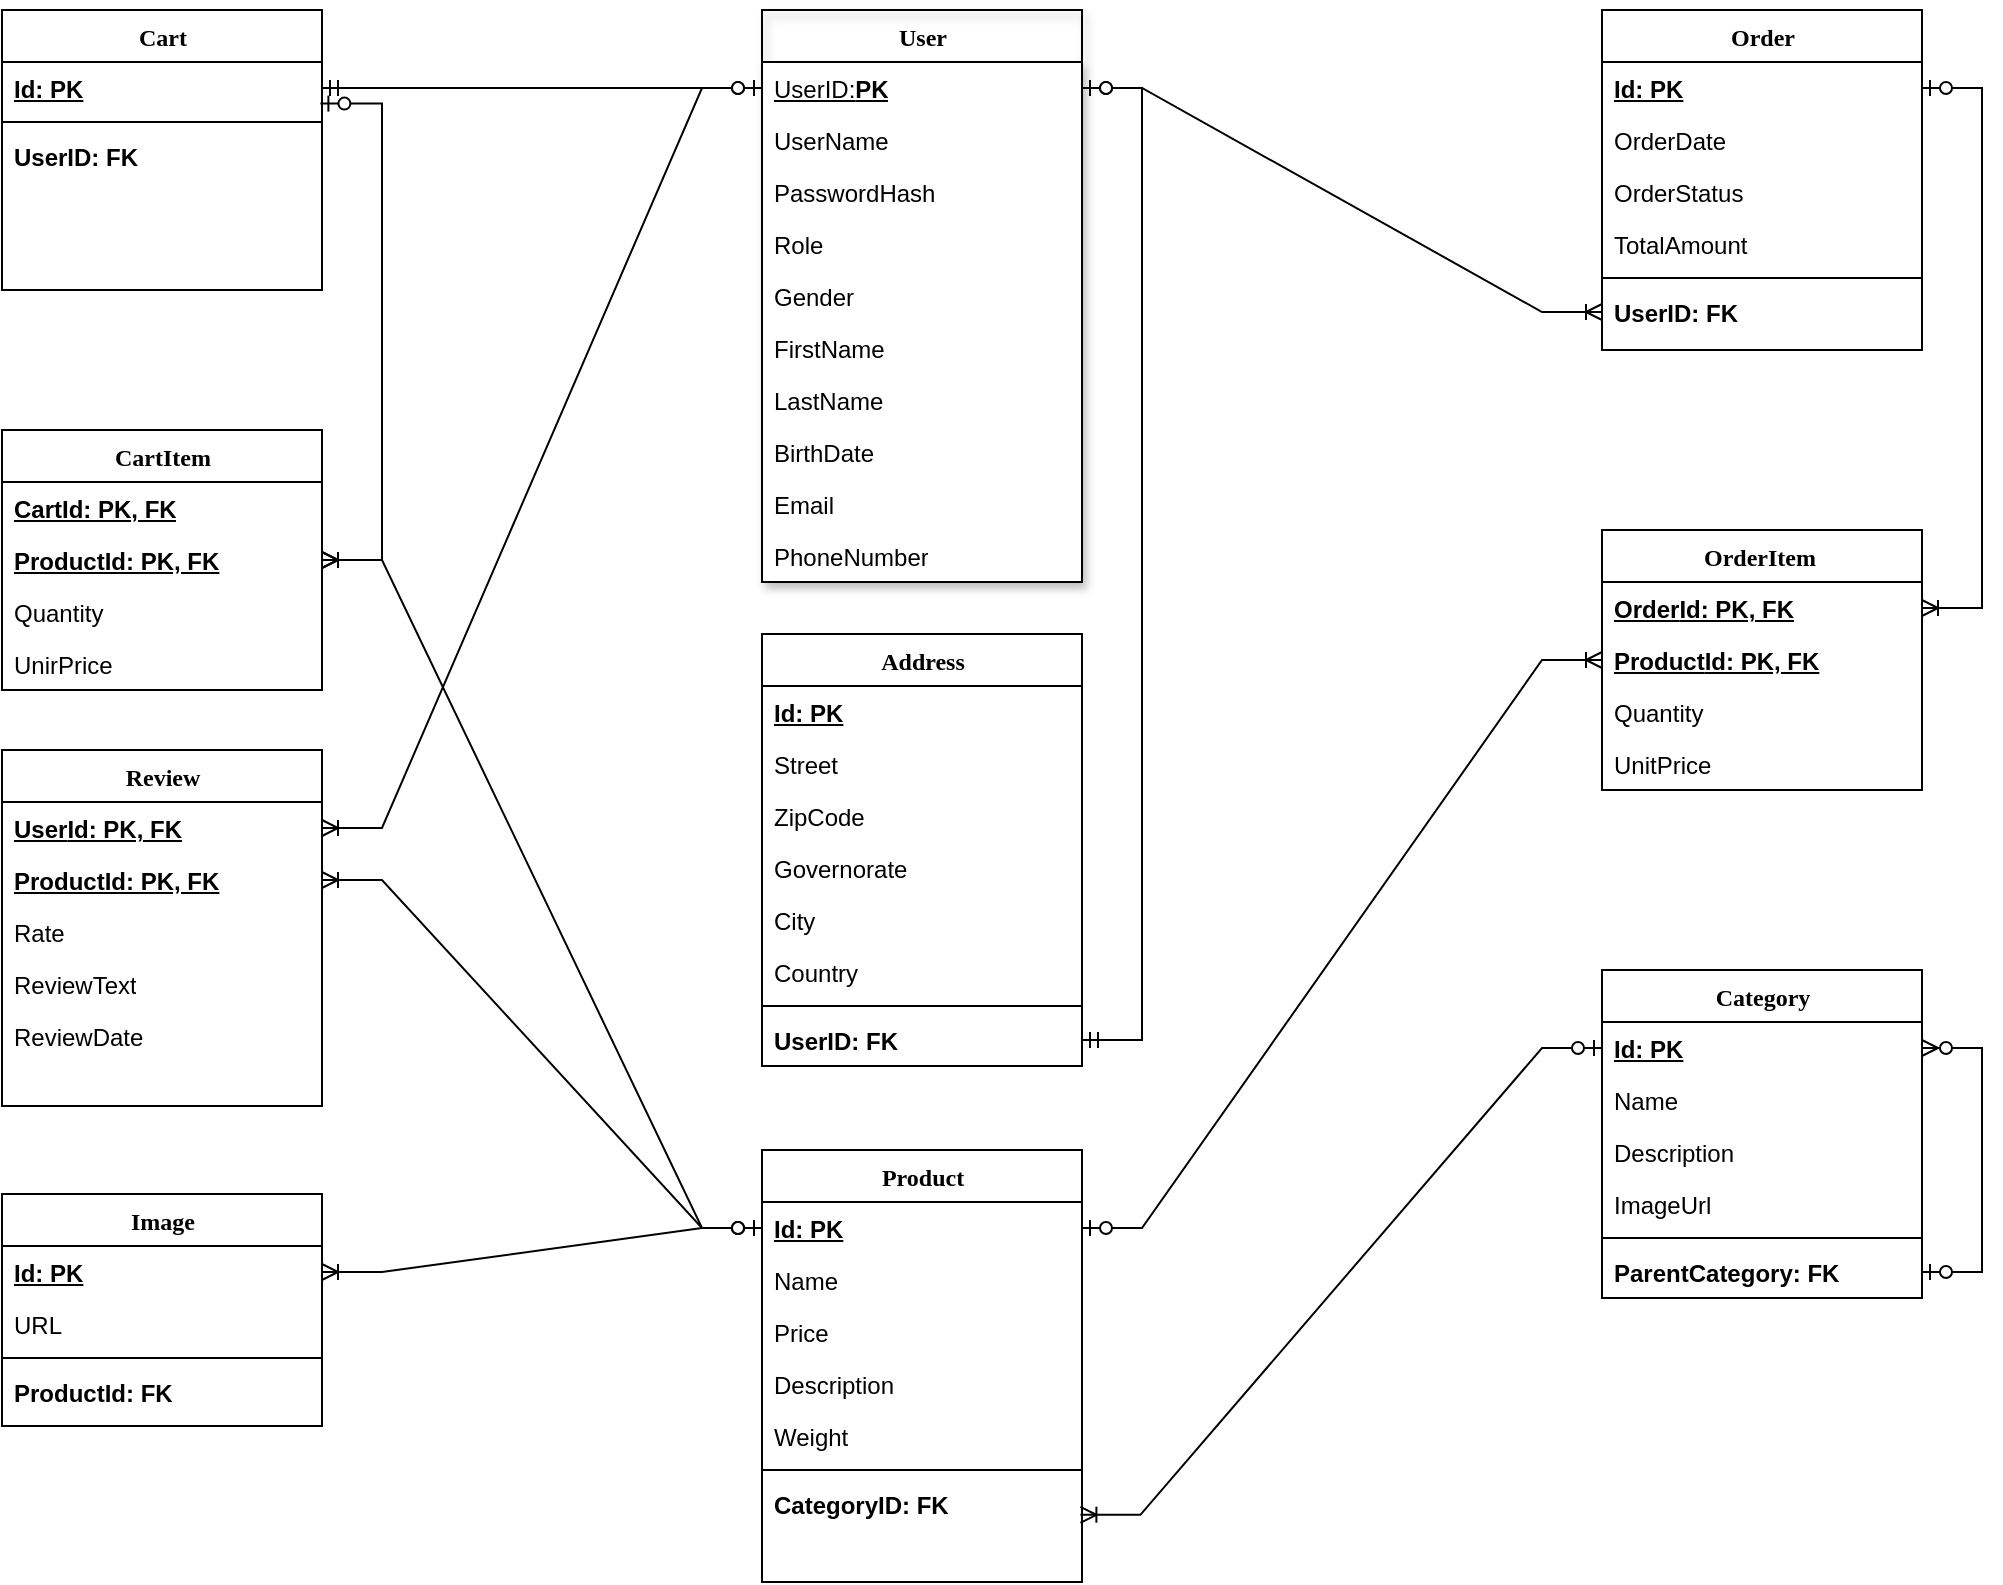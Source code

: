 <mxfile version="26.1.1">
  <diagram name="Page-1" id="9f46799a-70d6-7492-0946-bef42562c5a5">
    <mxGraphModel dx="1120" dy="1382" grid="1" gridSize="10" guides="1" tooltips="1" connect="1" arrows="1" fold="1" page="1" pageScale="1" pageWidth="1100" pageHeight="850" background="none" math="0" shadow="0">
      <root>
        <mxCell id="0" />
        <mxCell id="1" parent="0" />
        <mxCell id="78961159f06e98e8-17" value="Product " style="swimlane;html=1;fontStyle=1;align=center;verticalAlign=top;childLayout=stackLayout;horizontal=1;startSize=26;horizontalStack=0;resizeParent=1;resizeLast=0;collapsible=1;marginBottom=0;swimlaneFillColor=#ffffff;rounded=0;shadow=0;comic=0;labelBackgroundColor=none;strokeWidth=1;fillColor=none;fontFamily=Verdana;fontSize=12" parent="1" vertex="1">
          <mxGeometry x="460" y="310" width="160" height="216" as="geometry" />
        </mxCell>
        <mxCell id="78961159f06e98e8-21" value="&lt;u&gt;&lt;b&gt;Id: PK&lt;/b&gt;&lt;/u&gt;" style="text;html=1;strokeColor=none;fillColor=none;align=left;verticalAlign=top;spacingLeft=4;spacingRight=4;whiteSpace=wrap;overflow=hidden;rotatable=0;points=[[0,0.5],[1,0.5]];portConstraint=eastwest;" parent="78961159f06e98e8-17" vertex="1">
          <mxGeometry y="26" width="160" height="26" as="geometry" />
        </mxCell>
        <mxCell id="78961159f06e98e8-23" value="Name" style="text;html=1;strokeColor=none;fillColor=none;align=left;verticalAlign=top;spacingLeft=4;spacingRight=4;whiteSpace=wrap;overflow=hidden;rotatable=0;points=[[0,0.5],[1,0.5]];portConstraint=eastwest;" parent="78961159f06e98e8-17" vertex="1">
          <mxGeometry y="52" width="160" height="26" as="geometry" />
        </mxCell>
        <mxCell id="78961159f06e98e8-25" value="Price" style="text;html=1;strokeColor=none;fillColor=none;align=left;verticalAlign=top;spacingLeft=4;spacingRight=4;whiteSpace=wrap;overflow=hidden;rotatable=0;points=[[0,0.5],[1,0.5]];portConstraint=eastwest;" parent="78961159f06e98e8-17" vertex="1">
          <mxGeometry y="78" width="160" height="26" as="geometry" />
        </mxCell>
        <mxCell id="78961159f06e98e8-26" value="Description&amp;nbsp;&lt;span style=&quot;white-space: pre;&quot;&gt;&#x9;&lt;/span&gt;" style="text;html=1;strokeColor=none;fillColor=none;align=left;verticalAlign=top;spacingLeft=4;spacingRight=4;whiteSpace=wrap;overflow=hidden;rotatable=0;points=[[0,0.5],[1,0.5]];portConstraint=eastwest;" parent="78961159f06e98e8-17" vertex="1">
          <mxGeometry y="104" width="160" height="26" as="geometry" />
        </mxCell>
        <mxCell id="78961159f06e98e8-24" value="Weight" style="text;html=1;strokeColor=none;fillColor=none;align=left;verticalAlign=top;spacingLeft=4;spacingRight=4;whiteSpace=wrap;overflow=hidden;rotatable=0;points=[[0,0.5],[1,0.5]];portConstraint=eastwest;" parent="78961159f06e98e8-17" vertex="1">
          <mxGeometry y="130" width="160" height="26" as="geometry" />
        </mxCell>
        <mxCell id="78961159f06e98e8-19" value="" style="line;html=1;strokeWidth=1;fillColor=none;align=left;verticalAlign=middle;spacingTop=-1;spacingLeft=3;spacingRight=3;rotatable=0;labelPosition=right;points=[];portConstraint=eastwest;" parent="78961159f06e98e8-17" vertex="1">
          <mxGeometry y="156" width="160" height="8" as="geometry" />
        </mxCell>
        <mxCell id="78961159f06e98e8-27" value="&lt;b&gt;CategoryID: FK&lt;/b&gt;" style="text;html=1;strokeColor=none;fillColor=none;align=left;verticalAlign=top;spacingLeft=4;spacingRight=4;whiteSpace=wrap;overflow=hidden;rotatable=0;points=[[0,0.5],[1,0.5]];portConstraint=eastwest;" parent="78961159f06e98e8-17" vertex="1">
          <mxGeometry y="164" width="160" height="26" as="geometry" />
        </mxCell>
        <mxCell id="78961159f06e98e8-30" value="User" style="swimlane;html=1;fontStyle=1;align=center;verticalAlign=top;childLayout=stackLayout;horizontal=1;startSize=26;horizontalStack=0;resizeParent=1;resizeLast=0;collapsible=1;marginBottom=0;swimlaneFillColor=#ffffff;rounded=0;shadow=1;comic=0;labelBackgroundColor=none;strokeWidth=1;fillColor=none;fontFamily=Verdana;fontSize=12;" parent="1" vertex="1">
          <mxGeometry x="460" y="-260" width="160" height="286" as="geometry" />
        </mxCell>
        <mxCell id="78961159f06e98e8-31" value="&lt;u&gt;UserID:&lt;b&gt;PK&lt;/b&gt;&lt;/u&gt;" style="text;html=1;strokeColor=none;fillColor=none;align=left;verticalAlign=top;spacingLeft=4;spacingRight=4;whiteSpace=wrap;overflow=hidden;rotatable=0;points=[[0,0.5],[1,0.5]];portConstraint=eastwest;" parent="78961159f06e98e8-30" vertex="1">
          <mxGeometry y="26" width="160" height="26" as="geometry" />
        </mxCell>
        <mxCell id="78961159f06e98e8-32" value="UserName" style="text;html=1;strokeColor=none;fillColor=none;align=left;verticalAlign=top;spacingLeft=4;spacingRight=4;whiteSpace=wrap;overflow=hidden;rotatable=0;points=[[0,0.5],[1,0.5]];portConstraint=eastwest;" parent="78961159f06e98e8-30" vertex="1">
          <mxGeometry y="52" width="160" height="26" as="geometry" />
        </mxCell>
        <mxCell id="78961159f06e98e8-33" value="PasswordHash" style="text;html=1;strokeColor=none;fillColor=none;align=left;verticalAlign=top;spacingLeft=4;spacingRight=4;whiteSpace=wrap;overflow=hidden;rotatable=0;points=[[0,0.5],[1,0.5]];portConstraint=eastwest;" parent="78961159f06e98e8-30" vertex="1">
          <mxGeometry y="78" width="160" height="26" as="geometry" />
        </mxCell>
        <mxCell id="78961159f06e98e8-34" value="Role" style="text;html=1;strokeColor=none;fillColor=none;align=left;verticalAlign=top;spacingLeft=4;spacingRight=4;whiteSpace=wrap;overflow=hidden;rotatable=0;points=[[0,0.5],[1,0.5]];portConstraint=eastwest;" parent="78961159f06e98e8-30" vertex="1">
          <mxGeometry y="104" width="160" height="26" as="geometry" />
        </mxCell>
        <mxCell id="78961159f06e98e8-36" value="Gender" style="text;html=1;strokeColor=none;fillColor=none;align=left;verticalAlign=top;spacingLeft=4;spacingRight=4;whiteSpace=wrap;overflow=hidden;rotatable=0;points=[[0,0.5],[1,0.5]];portConstraint=eastwest;" parent="78961159f06e98e8-30" vertex="1">
          <mxGeometry y="130" width="160" height="26" as="geometry" />
        </mxCell>
        <mxCell id="78961159f06e98e8-37" value="FirstName" style="text;html=1;strokeColor=none;fillColor=none;align=left;verticalAlign=top;spacingLeft=4;spacingRight=4;whiteSpace=wrap;overflow=hidden;rotatable=0;points=[[0,0.5],[1,0.5]];portConstraint=eastwest;" parent="78961159f06e98e8-30" vertex="1">
          <mxGeometry y="156" width="160" height="26" as="geometry" />
        </mxCell>
        <mxCell id="78961159f06e98e8-39" value="LastName" style="text;html=1;strokeColor=none;fillColor=none;align=left;verticalAlign=top;spacingLeft=4;spacingRight=4;whiteSpace=wrap;overflow=hidden;rotatable=0;points=[[0,0.5],[1,0.5]];portConstraint=eastwest;" parent="78961159f06e98e8-30" vertex="1">
          <mxGeometry y="182" width="160" height="26" as="geometry" />
        </mxCell>
        <mxCell id="78961159f06e98e8-40" value="BirthDate" style="text;html=1;strokeColor=none;fillColor=none;align=left;verticalAlign=top;spacingLeft=4;spacingRight=4;whiteSpace=wrap;overflow=hidden;rotatable=0;points=[[0,0.5],[1,0.5]];portConstraint=eastwest;" parent="78961159f06e98e8-30" vertex="1">
          <mxGeometry y="208" width="160" height="26" as="geometry" />
        </mxCell>
        <mxCell id="SUh7LVjrC2NaDjoCSoDe-33" value="Email" style="text;html=1;strokeColor=none;fillColor=none;align=left;verticalAlign=top;spacingLeft=4;spacingRight=4;whiteSpace=wrap;overflow=hidden;rotatable=0;points=[[0,0.5],[1,0.5]];portConstraint=eastwest;" parent="78961159f06e98e8-30" vertex="1">
          <mxGeometry y="234" width="160" height="26" as="geometry" />
        </mxCell>
        <mxCell id="78961159f06e98e8-42" value="&lt;div&gt;PhoneNumber&lt;/div&gt;" style="text;html=1;strokeColor=none;fillColor=none;align=left;verticalAlign=top;spacingLeft=4;spacingRight=4;whiteSpace=wrap;overflow=hidden;rotatable=0;points=[[0,0.5],[1,0.5]];portConstraint=eastwest;" parent="78961159f06e98e8-30" vertex="1">
          <mxGeometry y="260" width="160" height="26" as="geometry" />
        </mxCell>
        <mxCell id="78961159f06e98e8-43" value="Order" style="swimlane;html=1;fontStyle=1;align=center;verticalAlign=top;childLayout=stackLayout;horizontal=1;startSize=26;horizontalStack=0;resizeParent=1;resizeLast=0;collapsible=1;marginBottom=0;swimlaneFillColor=#ffffff;rounded=0;shadow=0;comic=0;labelBackgroundColor=none;strokeWidth=1;fillColor=none;fontFamily=Verdana;fontSize=12" parent="1" vertex="1">
          <mxGeometry x="880" y="-260" width="160" height="170" as="geometry" />
        </mxCell>
        <mxCell id="78961159f06e98e8-44" value="&lt;u&gt;&lt;b&gt;Id: PK&lt;/b&gt;&lt;/u&gt;" style="text;html=1;strokeColor=none;fillColor=none;align=left;verticalAlign=top;spacingLeft=4;spacingRight=4;whiteSpace=wrap;overflow=hidden;rotatable=0;points=[[0,0.5],[1,0.5]];portConstraint=eastwest;" parent="78961159f06e98e8-43" vertex="1">
          <mxGeometry y="26" width="160" height="26" as="geometry" />
        </mxCell>
        <mxCell id="78961159f06e98e8-45" value="OrderDate" style="text;html=1;strokeColor=none;fillColor=none;align=left;verticalAlign=top;spacingLeft=4;spacingRight=4;whiteSpace=wrap;overflow=hidden;rotatable=0;points=[[0,0.5],[1,0.5]];portConstraint=eastwest;" parent="78961159f06e98e8-43" vertex="1">
          <mxGeometry y="52" width="160" height="26" as="geometry" />
        </mxCell>
        <mxCell id="78961159f06e98e8-49" value="OrderStatus" style="text;html=1;strokeColor=none;fillColor=none;align=left;verticalAlign=top;spacingLeft=4;spacingRight=4;whiteSpace=wrap;overflow=hidden;rotatable=0;points=[[0,0.5],[1,0.5]];portConstraint=eastwest;" parent="78961159f06e98e8-43" vertex="1">
          <mxGeometry y="78" width="160" height="26" as="geometry" />
        </mxCell>
        <mxCell id="78961159f06e98e8-50" value="TotalAmount" style="text;html=1;strokeColor=none;fillColor=none;align=left;verticalAlign=top;spacingLeft=4;spacingRight=4;whiteSpace=wrap;overflow=hidden;rotatable=0;points=[[0,0.5],[1,0.5]];portConstraint=eastwest;" parent="78961159f06e98e8-43" vertex="1">
          <mxGeometry y="104" width="160" height="26" as="geometry" />
        </mxCell>
        <mxCell id="78961159f06e98e8-51" value="" style="line;html=1;strokeWidth=1;fillColor=none;align=left;verticalAlign=middle;spacingTop=-1;spacingLeft=3;spacingRight=3;rotatable=0;labelPosition=right;points=[];portConstraint=eastwest;" parent="78961159f06e98e8-43" vertex="1">
          <mxGeometry y="130" width="160" height="8" as="geometry" />
        </mxCell>
        <mxCell id="78961159f06e98e8-52" value="&lt;b&gt;UserID: FK&lt;/b&gt;" style="text;html=1;strokeColor=none;fillColor=none;align=left;verticalAlign=top;spacingLeft=4;spacingRight=4;whiteSpace=wrap;overflow=hidden;rotatable=0;points=[[0,0.5],[1,0.5]];portConstraint=eastwest;" parent="78961159f06e98e8-43" vertex="1">
          <mxGeometry y="138" width="160" height="26" as="geometry" />
        </mxCell>
        <mxCell id="78961159f06e98e8-82" value="OrderItem&amp;nbsp;" style="swimlane;html=1;fontStyle=1;align=center;verticalAlign=top;childLayout=stackLayout;horizontal=1;startSize=26;horizontalStack=0;resizeParent=1;resizeLast=0;collapsible=1;marginBottom=0;swimlaneFillColor=#ffffff;rounded=0;shadow=0;comic=0;labelBackgroundColor=none;strokeWidth=1;fillColor=none;fontFamily=Verdana;fontSize=12" parent="1" vertex="1">
          <mxGeometry x="880" width="160" height="130" as="geometry" />
        </mxCell>
        <mxCell id="SUh7LVjrC2NaDjoCSoDe-24" value="&lt;b&gt;&lt;u&gt;Order&lt;/u&gt;&lt;/b&gt;&lt;b style=&quot;background-color: transparent; color: light-dark(rgb(0, 0, 0), rgb(255, 255, 255));&quot;&gt;&lt;u&gt;Id: PK, FK&lt;/u&gt;&lt;/b&gt;" style="text;html=1;strokeColor=none;fillColor=none;align=left;verticalAlign=top;spacingLeft=4;spacingRight=4;whiteSpace=wrap;overflow=hidden;rotatable=0;points=[[0,0.5],[1,0.5]];portConstraint=eastwest;" parent="78961159f06e98e8-82" vertex="1">
          <mxGeometry y="26" width="160" height="26" as="geometry" />
        </mxCell>
        <mxCell id="SUh7LVjrC2NaDjoCSoDe-25" value="&lt;b&gt;&lt;u&gt;Product&lt;/u&gt;&lt;/b&gt;&lt;b style=&quot;background-color: transparent; color: light-dark(rgb(0, 0, 0), rgb(255, 255, 255));&quot;&gt;&lt;u&gt;Id: PK, FK&lt;/u&gt;&lt;/b&gt;" style="text;html=1;strokeColor=none;fillColor=none;align=left;verticalAlign=top;spacingLeft=4;spacingRight=4;whiteSpace=wrap;overflow=hidden;rotatable=0;points=[[0,0.5],[1,0.5]];portConstraint=eastwest;" parent="78961159f06e98e8-82" vertex="1">
          <mxGeometry y="52" width="160" height="26" as="geometry" />
        </mxCell>
        <mxCell id="SUh7LVjrC2NaDjoCSoDe-26" value="Quantity" style="text;html=1;strokeColor=none;fillColor=none;align=left;verticalAlign=top;spacingLeft=4;spacingRight=4;whiteSpace=wrap;overflow=hidden;rotatable=0;points=[[0,0.5],[1,0.5]];portConstraint=eastwest;" parent="78961159f06e98e8-82" vertex="1">
          <mxGeometry y="78" width="160" height="26" as="geometry" />
        </mxCell>
        <mxCell id="78961159f06e98e8-85" value="UnitPrice" style="text;html=1;strokeColor=none;fillColor=none;align=left;verticalAlign=top;spacingLeft=4;spacingRight=4;whiteSpace=wrap;overflow=hidden;rotatable=0;points=[[0,0.5],[1,0.5]];portConstraint=eastwest;" parent="78961159f06e98e8-82" vertex="1">
          <mxGeometry y="104" width="160" height="26" as="geometry" />
        </mxCell>
        <mxCell id="78961159f06e98e8-95" value="Category " style="swimlane;html=1;fontStyle=1;align=center;verticalAlign=top;childLayout=stackLayout;horizontal=1;startSize=26;horizontalStack=0;resizeParent=1;resizeLast=0;collapsible=1;marginBottom=0;swimlaneFillColor=#ffffff;rounded=0;shadow=0;comic=0;labelBackgroundColor=none;strokeWidth=1;fillColor=none;fontFamily=Verdana;fontSize=12" parent="1" vertex="1">
          <mxGeometry x="880" y="220" width="160" height="164" as="geometry" />
        </mxCell>
        <mxCell id="78961159f06e98e8-96" value="&lt;b&gt;&lt;u&gt;Id: PK&lt;/u&gt;&lt;/b&gt;" style="text;html=1;strokeColor=none;fillColor=none;align=left;verticalAlign=top;spacingLeft=4;spacingRight=4;whiteSpace=wrap;overflow=hidden;rotatable=0;points=[[0,0.5],[1,0.5]];portConstraint=eastwest;" parent="78961159f06e98e8-95" vertex="1">
          <mxGeometry y="26" width="160" height="26" as="geometry" />
        </mxCell>
        <mxCell id="78961159f06e98e8-97" value="Name" style="text;html=1;strokeColor=none;fillColor=none;align=left;verticalAlign=top;spacingLeft=4;spacingRight=4;whiteSpace=wrap;overflow=hidden;rotatable=0;points=[[0,0.5],[1,0.5]];portConstraint=eastwest;" parent="78961159f06e98e8-95" vertex="1">
          <mxGeometry y="52" width="160" height="26" as="geometry" />
        </mxCell>
        <mxCell id="78961159f06e98e8-102" value="Description" style="text;html=1;strokeColor=none;fillColor=none;align=left;verticalAlign=top;spacingLeft=4;spacingRight=4;whiteSpace=wrap;overflow=hidden;rotatable=0;points=[[0,0.5],[1,0.5]];portConstraint=eastwest;" parent="78961159f06e98e8-95" vertex="1">
          <mxGeometry y="78" width="160" height="26" as="geometry" />
        </mxCell>
        <mxCell id="0GrzaZNlcetozOdafaef-1" value="ImageUrl" style="text;html=1;strokeColor=none;fillColor=none;align=left;verticalAlign=top;spacingLeft=4;spacingRight=4;whiteSpace=wrap;overflow=hidden;rotatable=0;points=[[0,0.5],[1,0.5]];portConstraint=eastwest;" vertex="1" parent="78961159f06e98e8-95">
          <mxGeometry y="104" width="160" height="26" as="geometry" />
        </mxCell>
        <mxCell id="78961159f06e98e8-103" value="" style="line;html=1;strokeWidth=1;fillColor=none;align=left;verticalAlign=middle;spacingTop=-1;spacingLeft=3;spacingRight=3;rotatable=0;labelPosition=right;points=[];portConstraint=eastwest;" parent="78961159f06e98e8-95" vertex="1">
          <mxGeometry y="130" width="160" height="8" as="geometry" />
        </mxCell>
        <mxCell id="78961159f06e98e8-104" value="&lt;b&gt;ParentCategory: FK&lt;/b&gt;" style="text;html=1;strokeColor=none;fillColor=none;align=left;verticalAlign=top;spacingLeft=4;spacingRight=4;whiteSpace=wrap;overflow=hidden;rotatable=0;points=[[0,0.5],[1,0.5]];portConstraint=eastwest;" parent="78961159f06e98e8-95" vertex="1">
          <mxGeometry y="138" width="160" height="26" as="geometry" />
        </mxCell>
        <mxCell id="jT9vipb4cR68LhdPQQRQ-5" value="" style="edgeStyle=entityRelationEdgeStyle;fontSize=12;html=1;endArrow=ERzeroToMany;startArrow=ERzeroToOne;rounded=0;exitX=1;exitY=0.5;exitDx=0;exitDy=0;" parent="78961159f06e98e8-95" source="78961159f06e98e8-104" target="78961159f06e98e8-96" edge="1">
          <mxGeometry width="100" height="100" relative="1" as="geometry">
            <mxPoint x="-240" y="18" as="sourcePoint" />
            <mxPoint x="180" y="-32" as="targetPoint" />
          </mxGeometry>
        </mxCell>
        <mxCell id="X3uE-LrM48MCn2eNPJ3g-1" value="Cart  " style="swimlane;html=1;fontStyle=1;align=center;verticalAlign=top;childLayout=stackLayout;horizontal=1;startSize=26;horizontalStack=0;resizeParent=1;resizeLast=0;collapsible=1;marginBottom=0;swimlaneFillColor=#ffffff;rounded=0;shadow=0;comic=0;labelBackgroundColor=none;strokeWidth=1;fillColor=none;fontFamily=Verdana;fontSize=12" parent="1" vertex="1">
          <mxGeometry x="80" y="-260" width="160" height="140" as="geometry" />
        </mxCell>
        <mxCell id="X3uE-LrM48MCn2eNPJ3g-2" value="&lt;b&gt;&lt;u&gt;Id: PK&lt;/u&gt;&lt;/b&gt;" style="text;html=1;strokeColor=none;fillColor=none;align=left;verticalAlign=top;spacingLeft=4;spacingRight=4;whiteSpace=wrap;overflow=hidden;rotatable=0;points=[[0,0.5],[1,0.5]];portConstraint=eastwest;" parent="X3uE-LrM48MCn2eNPJ3g-1" vertex="1">
          <mxGeometry y="26" width="160" height="26" as="geometry" />
        </mxCell>
        <mxCell id="SUh7LVjrC2NaDjoCSoDe-18" value="" style="line;html=1;strokeWidth=1;fillColor=none;align=left;verticalAlign=middle;spacingTop=-1;spacingLeft=3;spacingRight=3;rotatable=0;labelPosition=right;points=[];portConstraint=eastwest;" parent="X3uE-LrM48MCn2eNPJ3g-1" vertex="1">
          <mxGeometry y="52" width="160" height="8" as="geometry" />
        </mxCell>
        <mxCell id="SUh7LVjrC2NaDjoCSoDe-20" value="&lt;b&gt;UserID: FK&lt;/b&gt;" style="text;html=1;strokeColor=none;fillColor=none;align=left;verticalAlign=top;spacingLeft=4;spacingRight=4;whiteSpace=wrap;overflow=hidden;rotatable=0;points=[[0,0.5],[1,0.5]];portConstraint=eastwest;" parent="X3uE-LrM48MCn2eNPJ3g-1" vertex="1">
          <mxGeometry y="60" width="160" height="26" as="geometry" />
        </mxCell>
        <mxCell id="X3uE-LrM48MCn2eNPJ3g-8" value="Review  " style="swimlane;html=1;fontStyle=1;align=center;verticalAlign=top;childLayout=stackLayout;horizontal=1;startSize=26;horizontalStack=0;resizeParent=1;resizeLast=0;collapsible=1;marginBottom=0;swimlaneFillColor=#ffffff;rounded=0;shadow=0;comic=0;labelBackgroundColor=none;strokeWidth=1;fillColor=none;fontFamily=Verdana;fontSize=12;noLabel=0;fixDash=0;metaEdit=0;spacing=2;" parent="1" vertex="1">
          <mxGeometry x="80" y="110" width="160" height="178" as="geometry" />
        </mxCell>
        <mxCell id="SUh7LVjrC2NaDjoCSoDe-30" value="&lt;b&gt;&lt;u&gt;User&lt;/u&gt;&lt;/b&gt;&lt;b style=&quot;background-color: transparent; color: light-dark(rgb(0, 0, 0), rgb(255, 255, 255));&quot;&gt;&lt;u&gt;Id: PK, FK&lt;/u&gt;&lt;/b&gt;" style="text;html=1;strokeColor=none;fillColor=none;align=left;verticalAlign=top;spacingLeft=4;spacingRight=4;whiteSpace=wrap;overflow=hidden;rotatable=0;points=[[0,0.5],[1,0.5]];portConstraint=eastwest;" parent="X3uE-LrM48MCn2eNPJ3g-8" vertex="1">
          <mxGeometry y="26" width="160" height="26" as="geometry" />
        </mxCell>
        <mxCell id="SUh7LVjrC2NaDjoCSoDe-31" value="&lt;b style=&quot;background-color: transparent; color: light-dark(rgb(0, 0, 0), rgb(255, 255, 255));&quot;&gt;&lt;u&gt;ProductId: PK, FK&lt;/u&gt;&lt;/b&gt;" style="text;html=1;strokeColor=none;fillColor=none;align=left;verticalAlign=top;spacingLeft=4;spacingRight=4;whiteSpace=wrap;overflow=hidden;rotatable=0;points=[[0,0.5],[1,0.5]];portConstraint=eastwest;" parent="X3uE-LrM48MCn2eNPJ3g-8" vertex="1">
          <mxGeometry y="52" width="160" height="26" as="geometry" />
        </mxCell>
        <mxCell id="X3uE-LrM48MCn2eNPJ3g-10" value="Rate" style="text;html=1;strokeColor=none;fillColor=none;align=left;verticalAlign=top;spacingLeft=4;spacingRight=4;whiteSpace=wrap;overflow=hidden;rotatable=0;points=[[0,0.5],[1,0.5]];portConstraint=eastwest;" parent="X3uE-LrM48MCn2eNPJ3g-8" vertex="1">
          <mxGeometry y="78" width="160" height="26" as="geometry" />
        </mxCell>
        <mxCell id="X3uE-LrM48MCn2eNPJ3g-11" value="ReviewText" style="text;html=1;strokeColor=none;fillColor=none;align=left;verticalAlign=top;spacingLeft=4;spacingRight=4;whiteSpace=wrap;overflow=hidden;rotatable=0;points=[[0,0.5],[1,0.5]];portConstraint=eastwest;" parent="X3uE-LrM48MCn2eNPJ3g-8" vertex="1">
          <mxGeometry y="104" width="160" height="26" as="geometry" />
        </mxCell>
        <mxCell id="SUh7LVjrC2NaDjoCSoDe-32" value="ReviewDate" style="text;html=1;strokeColor=none;fillColor=none;align=left;verticalAlign=top;spacingLeft=4;spacingRight=4;whiteSpace=wrap;overflow=hidden;rotatable=0;points=[[0,0.5],[1,0.5]];portConstraint=eastwest;" parent="X3uE-LrM48MCn2eNPJ3g-8" vertex="1">
          <mxGeometry y="130" width="160" height="26" as="geometry" />
        </mxCell>
        <mxCell id="X3uE-LrM48MCn2eNPJ3g-15" value="CartItem   " style="swimlane;html=1;fontStyle=1;align=center;verticalAlign=top;childLayout=stackLayout;horizontal=1;startSize=26;horizontalStack=0;resizeParent=1;resizeLast=0;collapsible=1;marginBottom=0;swimlaneFillColor=#ffffff;rounded=0;shadow=0;comic=0;labelBackgroundColor=none;strokeWidth=1;fillColor=none;fontFamily=Verdana;fontSize=12" parent="1" vertex="1">
          <mxGeometry x="80" y="-50" width="160" height="130" as="geometry" />
        </mxCell>
        <mxCell id="SUh7LVjrC2NaDjoCSoDe-21" value="&lt;b&gt;&lt;u&gt;Cart&lt;/u&gt;&lt;/b&gt;&lt;b style=&quot;background-color: transparent; color: light-dark(rgb(0, 0, 0), rgb(255, 255, 255));&quot;&gt;&lt;u&gt;Id: PK, FK&lt;/u&gt;&lt;/b&gt;" style="text;html=1;strokeColor=none;fillColor=none;align=left;verticalAlign=top;spacingLeft=4;spacingRight=4;whiteSpace=wrap;overflow=hidden;rotatable=0;points=[[0,0.5],[1,0.5]];portConstraint=eastwest;" parent="X3uE-LrM48MCn2eNPJ3g-15" vertex="1">
          <mxGeometry y="26" width="160" height="26" as="geometry" />
        </mxCell>
        <mxCell id="X3uE-LrM48MCn2eNPJ3g-16" value="&lt;b style=&quot;background-color: transparent; color: light-dark(rgb(0, 0, 0), rgb(255, 255, 255));&quot;&gt;&lt;u&gt;ProductId: PK, FK&lt;/u&gt;&lt;/b&gt;" style="text;html=1;strokeColor=none;fillColor=none;align=left;verticalAlign=top;spacingLeft=4;spacingRight=4;whiteSpace=wrap;overflow=hidden;rotatable=0;points=[[0,0.5],[1,0.5]];portConstraint=eastwest;" parent="X3uE-LrM48MCn2eNPJ3g-15" vertex="1">
          <mxGeometry y="52" width="160" height="26" as="geometry" />
        </mxCell>
        <mxCell id="SUh7LVjrC2NaDjoCSoDe-22" value="Quantity" style="text;html=1;strokeColor=none;fillColor=none;align=left;verticalAlign=top;spacingLeft=4;spacingRight=4;whiteSpace=wrap;overflow=hidden;rotatable=0;points=[[0,0.5],[1,0.5]];portConstraint=eastwest;" parent="X3uE-LrM48MCn2eNPJ3g-15" vertex="1">
          <mxGeometry y="78" width="160" height="26" as="geometry" />
        </mxCell>
        <mxCell id="SUh7LVjrC2NaDjoCSoDe-23" value="UnirPrice" style="text;html=1;strokeColor=none;fillColor=none;align=left;verticalAlign=top;spacingLeft=4;spacingRight=4;whiteSpace=wrap;overflow=hidden;rotatable=0;points=[[0,0.5],[1,0.5]];portConstraint=eastwest;" parent="X3uE-LrM48MCn2eNPJ3g-15" vertex="1">
          <mxGeometry y="104" width="160" height="26" as="geometry" />
        </mxCell>
        <mxCell id="X3uE-LrM48MCn2eNPJ3g-22" value="Image" style="swimlane;html=1;fontStyle=1;align=center;verticalAlign=top;childLayout=stackLayout;horizontal=1;startSize=26;horizontalStack=0;resizeParent=1;resizeLast=0;collapsible=1;marginBottom=0;swimlaneFillColor=#ffffff;rounded=0;shadow=0;comic=0;labelBackgroundColor=none;strokeWidth=1;fillColor=none;fontFamily=Verdana;fontSize=12" parent="1" vertex="1">
          <mxGeometry x="80" y="332" width="160" height="116" as="geometry" />
        </mxCell>
        <mxCell id="SUh7LVjrC2NaDjoCSoDe-27" value="&lt;u&gt;&lt;b&gt;Id: PK&lt;/b&gt;&lt;/u&gt;" style="text;html=1;strokeColor=none;fillColor=none;align=left;verticalAlign=top;spacingLeft=4;spacingRight=4;whiteSpace=wrap;overflow=hidden;rotatable=0;points=[[0,0.5],[1,0.5]];portConstraint=eastwest;" parent="X3uE-LrM48MCn2eNPJ3g-22" vertex="1">
          <mxGeometry y="26" width="160" height="26" as="geometry" />
        </mxCell>
        <mxCell id="SUh7LVjrC2NaDjoCSoDe-28" value="URL" style="text;html=1;strokeColor=none;fillColor=none;align=left;verticalAlign=top;spacingLeft=4;spacingRight=4;whiteSpace=wrap;overflow=hidden;rotatable=0;points=[[0,0.5],[1,0.5]];portConstraint=eastwest;" parent="X3uE-LrM48MCn2eNPJ3g-22" vertex="1">
          <mxGeometry y="52" width="160" height="26" as="geometry" />
        </mxCell>
        <mxCell id="SUh7LVjrC2NaDjoCSoDe-29" value="" style="line;html=1;strokeWidth=1;fillColor=none;align=left;verticalAlign=middle;spacingTop=-1;spacingLeft=3;spacingRight=3;rotatable=0;labelPosition=right;points=[];portConstraint=eastwest;" parent="X3uE-LrM48MCn2eNPJ3g-22" vertex="1">
          <mxGeometry y="78" width="160" height="8" as="geometry" />
        </mxCell>
        <mxCell id="X3uE-LrM48MCn2eNPJ3g-23" value="&lt;div&gt;&lt;b style=&quot;color: light-dark(rgb(0, 0, 0), rgb(255, 255, 255)); background-color: transparent;&quot;&gt;ProductId: FK&lt;/b&gt;&lt;/div&gt;" style="text;html=1;strokeColor=none;fillColor=none;align=left;verticalAlign=top;spacingLeft=4;spacingRight=4;whiteSpace=wrap;overflow=hidden;rotatable=0;points=[[0,0.5],[1,0.5]];portConstraint=eastwest;" parent="X3uE-LrM48MCn2eNPJ3g-22" vertex="1">
          <mxGeometry y="86" width="160" height="28" as="geometry" />
        </mxCell>
        <mxCell id="jT9vipb4cR68LhdPQQRQ-3" value="" style="edgeStyle=entityRelationEdgeStyle;fontSize=12;html=1;endArrow=ERoneToMany;startArrow=ERzeroToOne;rounded=0;" parent="1" source="78961159f06e98e8-31" target="78961159f06e98e8-52" edge="1">
          <mxGeometry width="100" height="100" relative="1" as="geometry">
            <mxPoint x="660" y="-80" as="sourcePoint" />
            <mxPoint x="840" y="-90" as="targetPoint" />
          </mxGeometry>
        </mxCell>
        <mxCell id="jT9vipb4cR68LhdPQQRQ-4" value="" style="edgeStyle=entityRelationEdgeStyle;fontSize=12;html=1;endArrow=ERoneToMany;startArrow=ERzeroToOne;rounded=0;" parent="1" source="78961159f06e98e8-44" target="SUh7LVjrC2NaDjoCSoDe-24" edge="1">
          <mxGeometry width="100" height="100" relative="1" as="geometry">
            <mxPoint x="650" y="-112" as="sourcePoint" />
            <mxPoint x="1040" y="125" as="targetPoint" />
          </mxGeometry>
        </mxCell>
        <mxCell id="jT9vipb4cR68LhdPQQRQ-6" value="" style="edgeStyle=entityRelationEdgeStyle;fontSize=12;html=1;endArrow=ERoneToMany;startArrow=ERzeroToOne;rounded=0;" parent="1" source="78961159f06e98e8-21" target="SUh7LVjrC2NaDjoCSoDe-25" edge="1">
          <mxGeometry width="100" height="100" relative="1" as="geometry">
            <mxPoint x="800" y="40" as="sourcePoint" />
            <mxPoint x="880" y="65" as="targetPoint" />
          </mxGeometry>
        </mxCell>
        <mxCell id="jT9vipb4cR68LhdPQQRQ-7" value="" style="edgeStyle=entityRelationEdgeStyle;fontSize=12;html=1;endArrow=ERoneToMany;startArrow=ERzeroToOne;rounded=0;exitX=0;exitY=0.5;exitDx=0;exitDy=0;entryX=0.995;entryY=0.708;entryDx=0;entryDy=0;entryPerimeter=0;" parent="1" source="78961159f06e98e8-96" target="78961159f06e98e8-27" edge="1">
          <mxGeometry width="100" height="100" relative="1" as="geometry">
            <mxPoint x="830" y="280" as="sourcePoint" />
            <mxPoint x="680" y="310" as="targetPoint" />
          </mxGeometry>
        </mxCell>
        <mxCell id="jT9vipb4cR68LhdPQQRQ-8" value="" style="edgeStyle=entityRelationEdgeStyle;fontSize=12;html=1;endArrow=ERoneToMany;startArrow=ERzeroToOne;rounded=0;" parent="1" source="78961159f06e98e8-21" target="SUh7LVjrC2NaDjoCSoDe-27" edge="1">
          <mxGeometry width="100" height="100" relative="1" as="geometry">
            <mxPoint x="890" y="261" as="sourcePoint" />
            <mxPoint x="629" y="392" as="targetPoint" />
          </mxGeometry>
        </mxCell>
        <mxCell id="jT9vipb4cR68LhdPQQRQ-9" value="" style="edgeStyle=entityRelationEdgeStyle;fontSize=12;html=1;endArrow=ERoneToMany;startArrow=ERzeroToOne;rounded=0;" parent="1" source="78961159f06e98e8-21" target="X3uE-LrM48MCn2eNPJ3g-16" edge="1">
          <mxGeometry width="100" height="100" relative="1" as="geometry">
            <mxPoint x="470" y="249" as="sourcePoint" />
            <mxPoint x="249" y="380" as="targetPoint" />
          </mxGeometry>
        </mxCell>
        <mxCell id="jT9vipb4cR68LhdPQQRQ-10" value="" style="edgeStyle=entityRelationEdgeStyle;fontSize=12;html=1;endArrow=ERoneToMany;startArrow=ERzeroToOne;rounded=0;" parent="1" source="78961159f06e98e8-21" target="SUh7LVjrC2NaDjoCSoDe-31" edge="1">
          <mxGeometry width="100" height="100" relative="1" as="geometry">
            <mxPoint x="477" y="193" as="sourcePoint" />
            <mxPoint x="260" y="180" as="targetPoint" />
          </mxGeometry>
        </mxCell>
        <mxCell id="jT9vipb4cR68LhdPQQRQ-13" value="" style="edgeStyle=entityRelationEdgeStyle;fontSize=12;html=1;endArrow=ERoneToMany;startArrow=ERzeroToOne;rounded=0;" parent="1" source="78961159f06e98e8-31" target="SUh7LVjrC2NaDjoCSoDe-30" edge="1">
          <mxGeometry width="100" height="100" relative="1" as="geometry">
            <mxPoint x="410" y="-100" as="sourcePoint" />
            <mxPoint x="253" y="236" as="targetPoint" />
          </mxGeometry>
        </mxCell>
        <mxCell id="jT9vipb4cR68LhdPQQRQ-14" value="" style="edgeStyle=entityRelationEdgeStyle;fontSize=12;html=1;endArrow=ERzeroToOne;startArrow=ERmandOne;rounded=0;" parent="1" source="X3uE-LrM48MCn2eNPJ3g-2" target="78961159f06e98e8-31" edge="1">
          <mxGeometry width="100" height="100" relative="1" as="geometry">
            <mxPoint x="260" y="-230" as="sourcePoint" />
            <mxPoint x="190" y="-120" as="targetPoint" />
          </mxGeometry>
        </mxCell>
        <mxCell id="jT9vipb4cR68LhdPQQRQ-15" value="" style="edgeStyle=entityRelationEdgeStyle;fontSize=12;html=1;endArrow=ERoneToMany;startArrow=ERzeroToOne;rounded=0;exitX=0.995;exitY=0.8;exitDx=0;exitDy=0;exitPerimeter=0;" parent="1" source="X3uE-LrM48MCn2eNPJ3g-2" target="X3uE-LrM48MCn2eNPJ3g-16" edge="1">
          <mxGeometry width="100" height="100" relative="1" as="geometry">
            <mxPoint x="460" y="-231" as="sourcePoint" />
            <mxPoint x="280" y="180.8" as="targetPoint" />
            <Array as="points">
              <mxPoint x="290" y="10" />
              <mxPoint x="280" y="10" />
            </Array>
          </mxGeometry>
        </mxCell>
        <mxCell id="SUh7LVjrC2NaDjoCSoDe-6" value="Address" style="swimlane;html=1;fontStyle=1;align=center;verticalAlign=top;childLayout=stackLayout;horizontal=1;startSize=26;horizontalStack=0;resizeParent=1;resizeLast=0;collapsible=1;marginBottom=0;swimlaneFillColor=#ffffff;rounded=0;shadow=0;comic=0;labelBackgroundColor=none;strokeWidth=1;fillColor=none;fontFamily=Verdana;fontSize=12" parent="1" vertex="1">
          <mxGeometry x="460" y="52" width="160" height="216" as="geometry" />
        </mxCell>
        <mxCell id="SUh7LVjrC2NaDjoCSoDe-7" value="&lt;u&gt;&lt;b&gt;Id: PK&lt;/b&gt;&lt;/u&gt;" style="text;html=1;strokeColor=none;fillColor=none;align=left;verticalAlign=top;spacingLeft=4;spacingRight=4;whiteSpace=wrap;overflow=hidden;rotatable=0;points=[[0,0.5],[1,0.5]];portConstraint=eastwest;" parent="SUh7LVjrC2NaDjoCSoDe-6" vertex="1">
          <mxGeometry y="26" width="160" height="26" as="geometry" />
        </mxCell>
        <mxCell id="SUh7LVjrC2NaDjoCSoDe-8" value="Street" style="text;html=1;strokeColor=none;fillColor=none;align=left;verticalAlign=top;spacingLeft=4;spacingRight=4;whiteSpace=wrap;overflow=hidden;rotatable=0;points=[[0,0.5],[1,0.5]];portConstraint=eastwest;" parent="SUh7LVjrC2NaDjoCSoDe-6" vertex="1">
          <mxGeometry y="52" width="160" height="26" as="geometry" />
        </mxCell>
        <mxCell id="SUh7LVjrC2NaDjoCSoDe-9" value="ZipCode" style="text;html=1;strokeColor=none;fillColor=none;align=left;verticalAlign=top;spacingLeft=4;spacingRight=4;whiteSpace=wrap;overflow=hidden;rotatable=0;points=[[0,0.5],[1,0.5]];portConstraint=eastwest;" parent="SUh7LVjrC2NaDjoCSoDe-6" vertex="1">
          <mxGeometry y="78" width="160" height="26" as="geometry" />
        </mxCell>
        <mxCell id="SUh7LVjrC2NaDjoCSoDe-10" value="Governorate" style="text;html=1;strokeColor=none;fillColor=none;align=left;verticalAlign=top;spacingLeft=4;spacingRight=4;whiteSpace=wrap;overflow=hidden;rotatable=0;points=[[0,0.5],[1,0.5]];portConstraint=eastwest;" parent="SUh7LVjrC2NaDjoCSoDe-6" vertex="1">
          <mxGeometry y="104" width="160" height="26" as="geometry" />
        </mxCell>
        <mxCell id="SUh7LVjrC2NaDjoCSoDe-14" value="City" style="text;html=1;strokeColor=none;fillColor=none;align=left;verticalAlign=top;spacingLeft=4;spacingRight=4;whiteSpace=wrap;overflow=hidden;rotatable=0;points=[[0,0.5],[1,0.5]];portConstraint=eastwest;" parent="SUh7LVjrC2NaDjoCSoDe-6" vertex="1">
          <mxGeometry y="130" width="160" height="26" as="geometry" />
        </mxCell>
        <mxCell id="SUh7LVjrC2NaDjoCSoDe-15" value="Country" style="text;html=1;strokeColor=none;fillColor=none;align=left;verticalAlign=top;spacingLeft=4;spacingRight=4;whiteSpace=wrap;overflow=hidden;rotatable=0;points=[[0,0.5],[1,0.5]];portConstraint=eastwest;" parent="SUh7LVjrC2NaDjoCSoDe-6" vertex="1">
          <mxGeometry y="156" width="160" height="26" as="geometry" />
        </mxCell>
        <mxCell id="SUh7LVjrC2NaDjoCSoDe-11" value="" style="line;html=1;strokeWidth=1;fillColor=none;align=left;verticalAlign=middle;spacingTop=-1;spacingLeft=3;spacingRight=3;rotatable=0;labelPosition=right;points=[];portConstraint=eastwest;" parent="SUh7LVjrC2NaDjoCSoDe-6" vertex="1">
          <mxGeometry y="182" width="160" height="8" as="geometry" />
        </mxCell>
        <mxCell id="SUh7LVjrC2NaDjoCSoDe-12" value="&lt;b&gt;UserID: FK&lt;/b&gt;" style="text;html=1;strokeColor=none;fillColor=none;align=left;verticalAlign=top;spacingLeft=4;spacingRight=4;whiteSpace=wrap;overflow=hidden;rotatable=0;points=[[0,0.5],[1,0.5]];portConstraint=eastwest;" parent="SUh7LVjrC2NaDjoCSoDe-6" vertex="1">
          <mxGeometry y="190" width="160" height="26" as="geometry" />
        </mxCell>
        <mxCell id="SUh7LVjrC2NaDjoCSoDe-16" value="" style="edgeStyle=entityRelationEdgeStyle;fontSize=12;html=1;endArrow=ERzeroToOne;startArrow=ERmandOne;rounded=0;entryX=1;entryY=0.5;entryDx=0;entryDy=0;" parent="1" source="SUh7LVjrC2NaDjoCSoDe-12" target="78961159f06e98e8-31" edge="1">
          <mxGeometry width="100" height="100" relative="1" as="geometry">
            <mxPoint x="250" y="-201" as="sourcePoint" />
            <mxPoint x="650" y="-200" as="targetPoint" />
          </mxGeometry>
        </mxCell>
      </root>
    </mxGraphModel>
  </diagram>
</mxfile>
